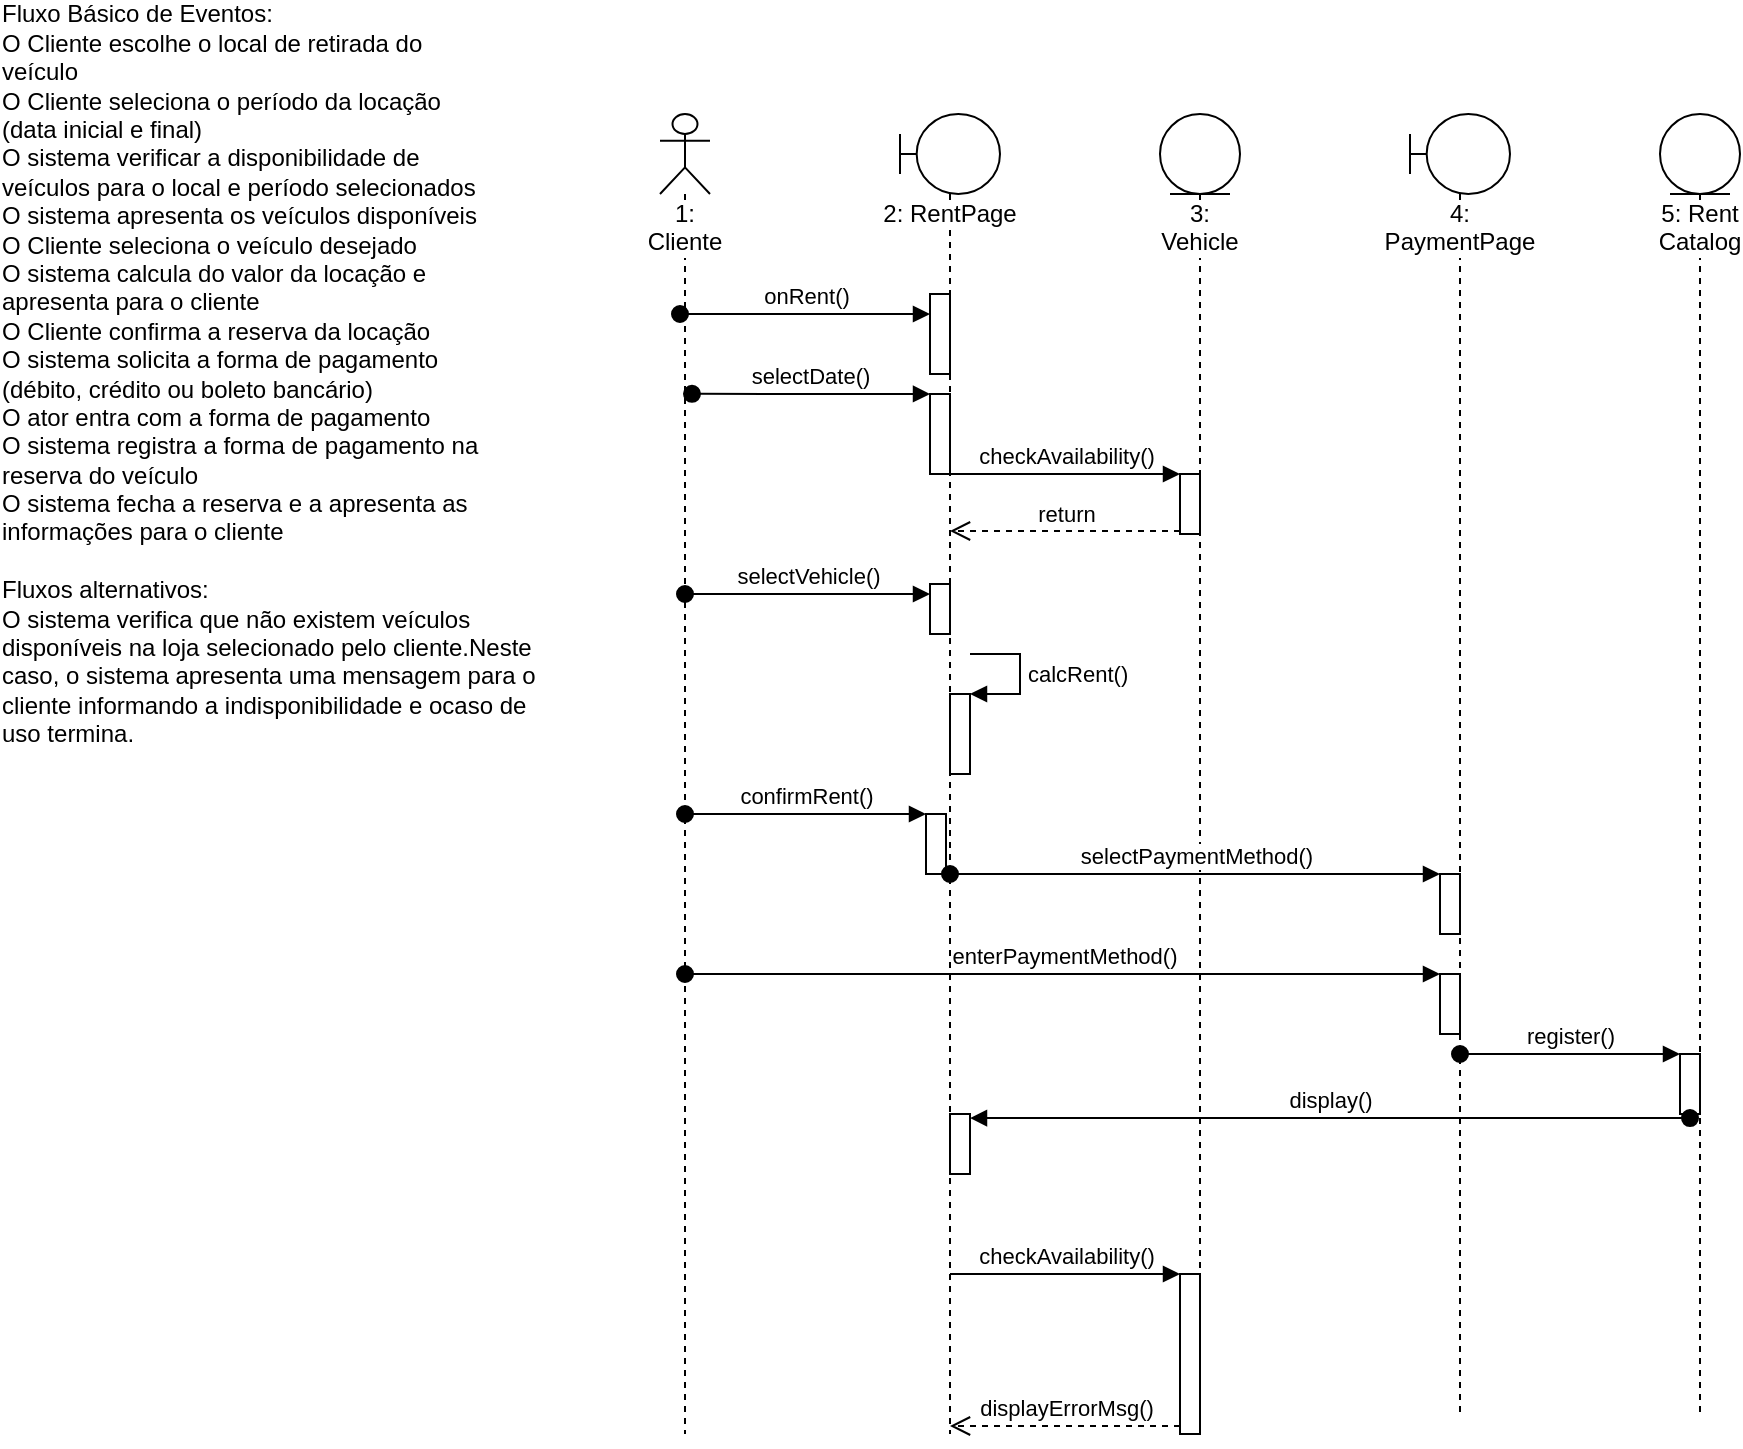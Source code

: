 <mxfile version="10.6.2" type="device"><diagram id="BO238gGfgx8Pqf6Qnxqo" name="Page-1"><mxGraphModel dx="834" dy="1621" grid="1" gridSize="10" guides="1" tooltips="1" connect="1" arrows="1" fold="1" page="1" pageScale="1" pageWidth="827" pageHeight="1169" math="0" shadow="0"><root><mxCell id="0"/><mxCell id="1" parent="0"/><mxCell id="xM2VcYjAad0c-VwwL7_9-1" value="&lt;div style=&quot;text-align: left&quot;&gt;Fluxo Básico de Eventos:&lt;/div&gt;&lt;div style=&quot;text-align: left&quot;&gt;O Cliente escolhe o local de retirada do&lt;/div&gt;&lt;div style=&quot;text-align: left&quot;&gt;veículo&lt;/div&gt;&lt;div style=&quot;text-align: left&quot;&gt;O Cliente seleciona o período da locação&lt;/div&gt;&lt;div style=&quot;text-align: left&quot;&gt;(data inicial e final)&lt;/div&gt;&lt;div style=&quot;text-align: left&quot;&gt;O sistema verificar a disponibilidade de&lt;/div&gt;&lt;div style=&quot;text-align: left&quot;&gt;veículos para o local e período selecionados&lt;/div&gt;&lt;div style=&quot;text-align: left&quot;&gt;O sistema apresenta os veículos disponíveis&lt;/div&gt;&lt;div style=&quot;text-align: left&quot;&gt;O Cliente seleciona o veículo desejado&lt;/div&gt;&lt;div style=&quot;text-align: left&quot;&gt;O sistema calcula do valor da locação e&lt;/div&gt;&lt;div style=&quot;text-align: left&quot;&gt;apresenta para o cliente&lt;/div&gt;&lt;div style=&quot;text-align: left&quot;&gt;O Cliente confirma a reserva da locação&lt;/div&gt;&lt;div style=&quot;text-align: left&quot;&gt;O sistema solicita a forma de pagamento&lt;/div&gt;&lt;div style=&quot;text-align: left&quot;&gt;(débito, crédito ou boleto bancário)&lt;/div&gt;&lt;div style=&quot;text-align: left&quot;&gt;O ator entra com a forma de pagamento&lt;/div&gt;&lt;div style=&quot;text-align: left&quot;&gt;O sistema registra a forma de pagamento na&lt;/div&gt;&lt;div style=&quot;text-align: left&quot;&gt;reserva do veículo&lt;/div&gt;&lt;div style=&quot;text-align: left&quot;&gt;O sistema fecha a reserva e a apresenta as&lt;/div&gt;&lt;div style=&quot;text-align: left&quot;&gt;informações para o cliente&lt;/div&gt;&lt;div style=&quot;text-align: left&quot;&gt;&lt;br&gt;&lt;/div&gt;&lt;div style=&quot;text-align: left&quot;&gt;Fluxos alternativos:&lt;/div&gt;&lt;div style=&quot;text-align: left&quot;&gt;O sistema verifica que não existem veículos disponíveis na loja selecionado pelo cliente.Neste caso, o sistema apresenta uma mensagem para o cliente informando a indisponibilidade e ocaso de uso termina.&lt;br&gt;&lt;/div&gt;" style="text;html=1;strokeColor=none;fillColor=none;align=center;verticalAlign=middle;whiteSpace=wrap;rounded=0;" vertex="1" parent="1"><mxGeometry x="20" y="20" width="280" height="20" as="geometry"/></mxCell><mxCell id="xM2VcYjAad0c-VwwL7_9-2" value="1: Cliente&lt;br&gt;" style="shape=umlLifeline;participant=umlActor;perimeter=lifelinePerimeter;whiteSpace=wrap;html=1;container=1;collapsible=0;recursiveResize=0;verticalAlign=top;spacingTop=36;labelBackgroundColor=#ffffff;outlineConnect=0;" vertex="1" parent="1"><mxGeometry x="350" y="-100" width="25" height="660" as="geometry"/></mxCell><mxCell id="xM2VcYjAad0c-VwwL7_9-3" value="2:&amp;nbsp;&lt;span&gt;RentPage&lt;/span&gt;" style="shape=umlLifeline;participant=umlBoundary;perimeter=lifelinePerimeter;whiteSpace=wrap;html=1;container=1;collapsible=0;recursiveResize=0;verticalAlign=top;spacingTop=36;labelBackgroundColor=#ffffff;outlineConnect=0;" vertex="1" parent="1"><mxGeometry x="470" y="-100" width="50" height="660" as="geometry"/></mxCell><mxCell id="xM2VcYjAad0c-VwwL7_9-6" value="" style="html=1;points=[];perimeter=orthogonalPerimeter;" vertex="1" parent="xM2VcYjAad0c-VwwL7_9-3"><mxGeometry x="15" y="90" width="10" height="40" as="geometry"/></mxCell><mxCell id="xM2VcYjAad0c-VwwL7_9-21" value="" style="html=1;points=[];perimeter=orthogonalPerimeter;" vertex="1" parent="xM2VcYjAad0c-VwwL7_9-3"><mxGeometry x="25" y="290" width="10" height="40" as="geometry"/></mxCell><mxCell id="xM2VcYjAad0c-VwwL7_9-22" value="calcRent()" style="edgeStyle=orthogonalEdgeStyle;html=1;align=left;spacingLeft=2;endArrow=block;rounded=0;entryX=1;entryY=0;" edge="1" target="xM2VcYjAad0c-VwwL7_9-21" parent="xM2VcYjAad0c-VwwL7_9-3"><mxGeometry relative="1" as="geometry"><mxPoint x="35" y="270" as="sourcePoint"/><Array as="points"><mxPoint x="60" y="270"/></Array></mxGeometry></mxCell><mxCell id="xM2VcYjAad0c-VwwL7_9-23" value="" style="html=1;points=[];perimeter=orthogonalPerimeter;" vertex="1" parent="xM2VcYjAad0c-VwwL7_9-3"><mxGeometry x="13" y="350" width="10" height="30" as="geometry"/></mxCell><mxCell id="xM2VcYjAad0c-VwwL7_9-4" value="3: Vehicle" style="shape=umlLifeline;participant=umlEntity;perimeter=lifelinePerimeter;whiteSpace=wrap;html=1;container=1;collapsible=0;recursiveResize=0;verticalAlign=top;spacingTop=36;labelBackgroundColor=#ffffff;outlineConnect=0;" vertex="1" parent="1"><mxGeometry x="600" y="-100" width="40" height="660" as="geometry"/></mxCell><mxCell id="xM2VcYjAad0c-VwwL7_9-15" value="" style="html=1;points=[];perimeter=orthogonalPerimeter;" vertex="1" parent="xM2VcYjAad0c-VwwL7_9-4"><mxGeometry x="10" y="180" width="10" height="30" as="geometry"/></mxCell><mxCell id="xM2VcYjAad0c-VwwL7_9-45" value="" style="html=1;points=[];perimeter=orthogonalPerimeter;" vertex="1" parent="xM2VcYjAad0c-VwwL7_9-4"><mxGeometry x="10" y="580" width="10" height="80" as="geometry"/></mxCell><mxCell id="xM2VcYjAad0c-VwwL7_9-5" value="4: P&lt;span&gt;aymentPage&lt;/span&gt;" style="shape=umlLifeline;participant=umlBoundary;perimeter=lifelinePerimeter;whiteSpace=wrap;html=1;container=1;collapsible=0;recursiveResize=0;verticalAlign=top;spacingTop=36;labelBackgroundColor=#ffffff;outlineConnect=0;" vertex="1" parent="1"><mxGeometry x="725" y="-100" width="50" height="650" as="geometry"/></mxCell><mxCell id="xM2VcYjAad0c-VwwL7_9-25" value="" style="html=1;points=[];perimeter=orthogonalPerimeter;" vertex="1" parent="xM2VcYjAad0c-VwwL7_9-5"><mxGeometry x="15" y="380" width="10" height="30" as="geometry"/></mxCell><mxCell id="xM2VcYjAad0c-VwwL7_9-29" value="" style="html=1;points=[];perimeter=orthogonalPerimeter;" vertex="1" parent="xM2VcYjAad0c-VwwL7_9-5"><mxGeometry x="15" y="430" width="10" height="30" as="geometry"/></mxCell><mxCell id="xM2VcYjAad0c-VwwL7_9-7" value="onRent()" style="html=1;verticalAlign=bottom;startArrow=oval;endArrow=block;startSize=8;" edge="1" target="xM2VcYjAad0c-VwwL7_9-6" parent="1"><mxGeometry relative="1" as="geometry"><mxPoint x="360" as="sourcePoint"/></mxGeometry></mxCell><mxCell id="xM2VcYjAad0c-VwwL7_9-13" value="" style="html=1;points=[];perimeter=orthogonalPerimeter;" vertex="1" parent="1"><mxGeometry x="485" y="40" width="10" height="40" as="geometry"/></mxCell><mxCell id="xM2VcYjAad0c-VwwL7_9-14" value="selectDate()" style="html=1;verticalAlign=bottom;startArrow=oval;endArrow=block;startSize=8;exitX=0.64;exitY=0.212;exitDx=0;exitDy=0;exitPerimeter=0;" edge="1" target="xM2VcYjAad0c-VwwL7_9-13" parent="1" source="xM2VcYjAad0c-VwwL7_9-2"><mxGeometry relative="1" as="geometry"><mxPoint x="425" y="40" as="sourcePoint"/></mxGeometry></mxCell><mxCell id="xM2VcYjAad0c-VwwL7_9-16" value="checkAvailability()" style="html=1;verticalAlign=bottom;endArrow=block;entryX=0;entryY=0;" edge="1" target="xM2VcYjAad0c-VwwL7_9-15" parent="1" source="xM2VcYjAad0c-VwwL7_9-3"><mxGeometry relative="1" as="geometry"><mxPoint x="540" y="80" as="sourcePoint"/></mxGeometry></mxCell><mxCell id="xM2VcYjAad0c-VwwL7_9-17" value="return" style="html=1;verticalAlign=bottom;endArrow=open;dashed=1;endSize=8;exitX=0;exitY=0.95;" edge="1" source="xM2VcYjAad0c-VwwL7_9-15" parent="1" target="xM2VcYjAad0c-VwwL7_9-3"><mxGeometry relative="1" as="geometry"><mxPoint x="540" y="156" as="targetPoint"/></mxGeometry></mxCell><mxCell id="xM2VcYjAad0c-VwwL7_9-20" value="selectVehicle()" style="html=1;verticalAlign=bottom;startArrow=oval;endArrow=block;startSize=8;" edge="1" target="xM2VcYjAad0c-VwwL7_9-19" parent="1" source="xM2VcYjAad0c-VwwL7_9-2"><mxGeometry relative="1" as="geometry"><mxPoint x="550" y="135" as="sourcePoint"/><Array as="points"><mxPoint x="430" y="140"/></Array></mxGeometry></mxCell><mxCell id="xM2VcYjAad0c-VwwL7_9-19" value="" style="html=1;points=[];perimeter=orthogonalPerimeter;" vertex="1" parent="1"><mxGeometry x="485" y="135" width="10" height="25" as="geometry"/></mxCell><mxCell id="xM2VcYjAad0c-VwwL7_9-24" value="confirmRent()" style="html=1;verticalAlign=bottom;startArrow=oval;endArrow=block;startSize=8;" edge="1" target="xM2VcYjAad0c-VwwL7_9-23" parent="1" source="xM2VcYjAad0c-VwwL7_9-2"><mxGeometry relative="1" as="geometry"><mxPoint x="423" y="250" as="sourcePoint"/></mxGeometry></mxCell><mxCell id="xM2VcYjAad0c-VwwL7_9-26" value="selectPaymentMethod()" style="html=1;verticalAlign=bottom;startArrow=oval;endArrow=block;startSize=8;" edge="1" target="xM2VcYjAad0c-VwwL7_9-25" parent="1" source="xM2VcYjAad0c-VwwL7_9-3"><mxGeometry relative="1" as="geometry"><mxPoint x="680" y="280" as="sourcePoint"/></mxGeometry></mxCell><mxCell id="xM2VcYjAad0c-VwwL7_9-30" value="enterPaymentMethod()" style="html=1;verticalAlign=bottom;startArrow=oval;endArrow=block;startSize=8;" edge="1" target="xM2VcYjAad0c-VwwL7_9-29" parent="1" source="xM2VcYjAad0c-VwwL7_9-2"><mxGeometry relative="1" as="geometry"><mxPoint x="680" y="330" as="sourcePoint"/></mxGeometry></mxCell><mxCell id="xM2VcYjAad0c-VwwL7_9-31" value="5: Rent Catalog" style="shape=umlLifeline;participant=umlEntity;perimeter=lifelinePerimeter;whiteSpace=wrap;html=1;container=1;collapsible=0;recursiveResize=0;verticalAlign=top;spacingTop=36;labelBackgroundColor=#ffffff;outlineConnect=0;" vertex="1" parent="1"><mxGeometry x="850" y="-100" width="40" height="650" as="geometry"/></mxCell><mxCell id="xM2VcYjAad0c-VwwL7_9-32" value="" style="html=1;points=[];perimeter=orthogonalPerimeter;" vertex="1" parent="xM2VcYjAad0c-VwwL7_9-31"><mxGeometry x="10" y="470" width="10" height="30" as="geometry"/></mxCell><mxCell id="xM2VcYjAad0c-VwwL7_9-33" value="register()" style="html=1;verticalAlign=bottom;startArrow=oval;endArrow=block;startSize=8;" edge="1" target="xM2VcYjAad0c-VwwL7_9-32" parent="1" source="xM2VcYjAad0c-VwwL7_9-5"><mxGeometry relative="1" as="geometry"><mxPoint x="800" y="370" as="sourcePoint"/></mxGeometry></mxCell><mxCell id="xM2VcYjAad0c-VwwL7_9-34" value="" style="html=1;points=[];perimeter=orthogonalPerimeter;" vertex="1" parent="1"><mxGeometry x="495" y="400" width="10" height="30" as="geometry"/></mxCell><mxCell id="xM2VcYjAad0c-VwwL7_9-35" value="display()" style="html=1;verticalAlign=bottom;startArrow=oval;endArrow=block;startSize=8;exitX=0.5;exitY=1.067;exitDx=0;exitDy=0;exitPerimeter=0;" edge="1" target="xM2VcYjAad0c-VwwL7_9-34" parent="1" source="xM2VcYjAad0c-VwwL7_9-32"><mxGeometry relative="1" as="geometry"><mxPoint x="565" y="400" as="sourcePoint"/></mxGeometry></mxCell><mxCell id="xM2VcYjAad0c-VwwL7_9-46" value="checkAvailability()" style="html=1;verticalAlign=bottom;endArrow=block;entryX=0;entryY=0;" edge="1" target="xM2VcYjAad0c-VwwL7_9-45" parent="1" source="xM2VcYjAad0c-VwwL7_9-3"><mxGeometry relative="1" as="geometry"><mxPoint x="530" y="480" as="sourcePoint"/></mxGeometry></mxCell><mxCell id="xM2VcYjAad0c-VwwL7_9-47" value="displayErrorMsg()" style="html=1;verticalAlign=bottom;endArrow=open;dashed=1;endSize=8;exitX=0;exitY=0.95;" edge="1" source="xM2VcYjAad0c-VwwL7_9-45" parent="1" target="xM2VcYjAad0c-VwwL7_9-3"><mxGeometry relative="1" as="geometry"><mxPoint x="530" y="556" as="targetPoint"/></mxGeometry></mxCell></root></mxGraphModel></diagram></mxfile>